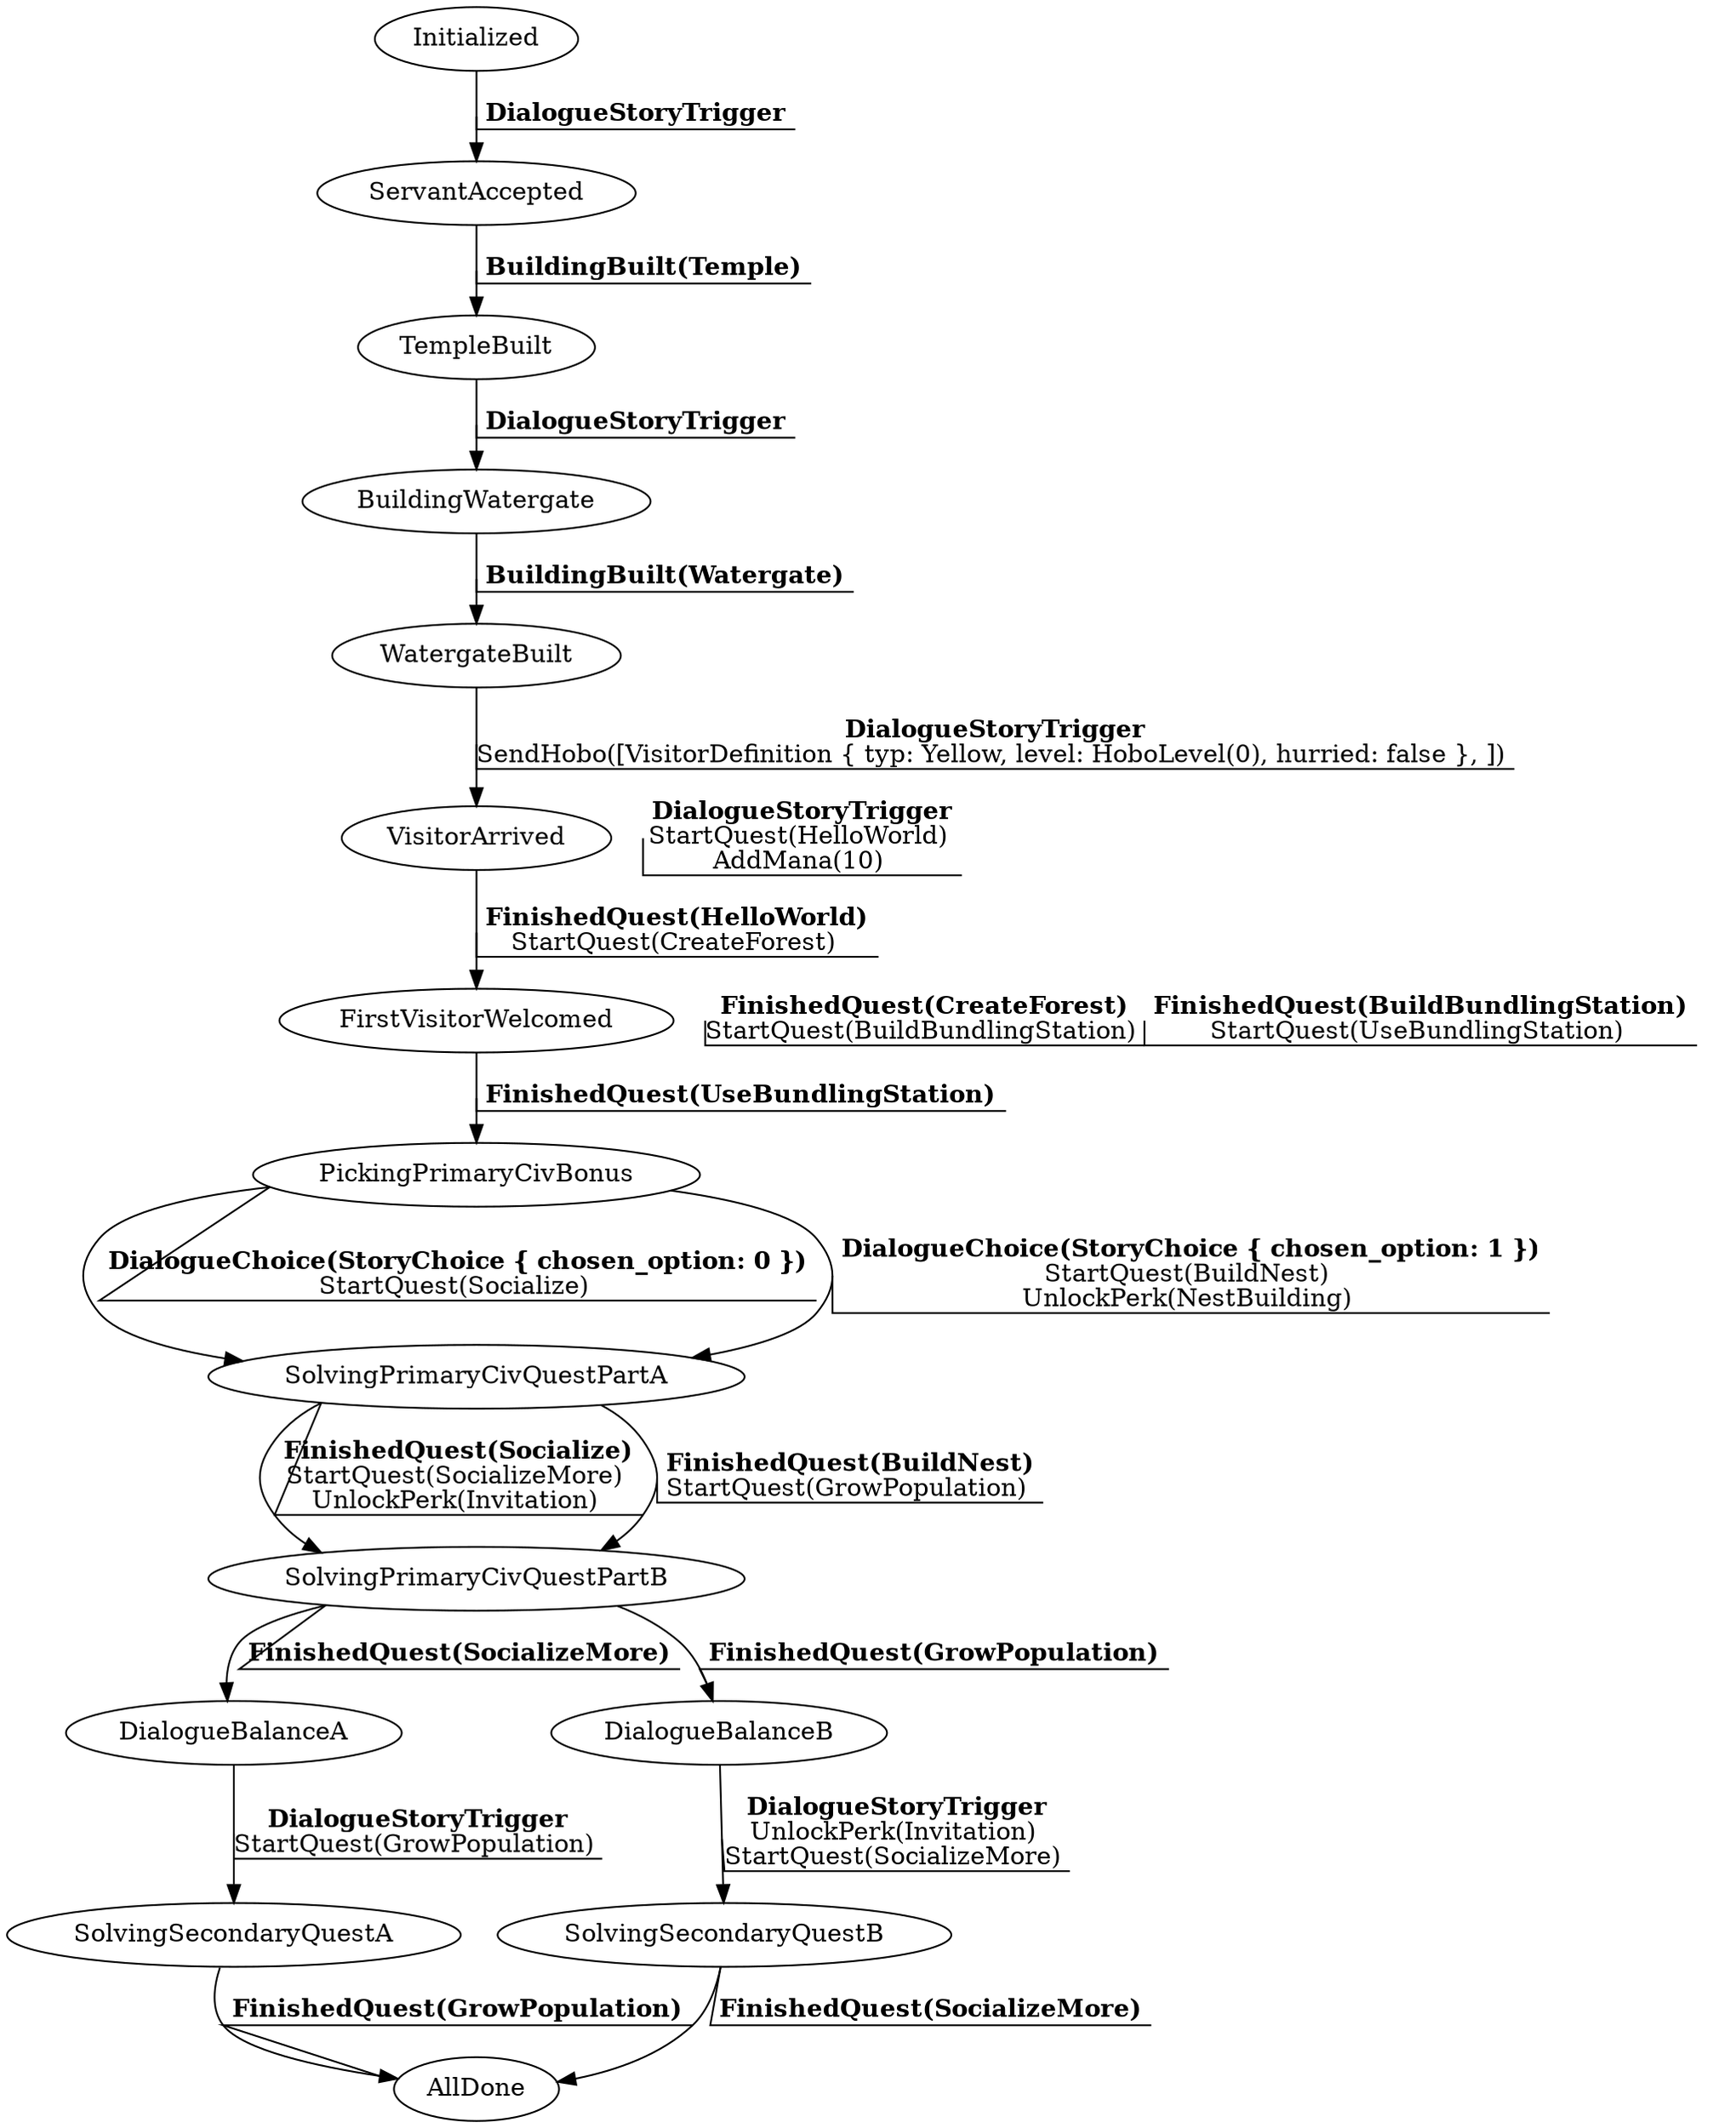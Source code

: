 digraph MyGraph {
graph [outputorder=edgesfirst];
Initialized [label="Initialized"]
ServantAccepted [label="ServantAccepted"]
TempleBuilt [label="TempleBuilt"]
BuildingWatergate [label="BuildingWatergate"]
WatergateBuilt [label="WatergateBuilt"]
VisitorArrived [label="VisitorArrived"]
FirstVisitorWelcomed [label="FirstVisitorWelcomed"]
PickingPrimaryCivBonus [label="PickingPrimaryCivBonus"]
SolvingPrimaryCivQuestPartA [label="SolvingPrimaryCivQuestPartA"]
SolvingPrimaryCivQuestPartB [label="SolvingPrimaryCivQuestPartB"]
DialogueBalanceA [label="DialogueBalanceA"]
DialogueBalanceB [label="DialogueBalanceB"]
SolvingSecondaryQuestA [label="SolvingSecondaryQuestA"]
SolvingSecondaryQuestB [label="SolvingSecondaryQuestB"]
AllDone [label="AllDone"]
Initialized -> ServantAccepted [decorate=true, color=black, label=< <B>DialogueStoryTrigger</B> >]
ServantAccepted -> TempleBuilt [decorate=true, color=black, label=< <B>BuildingBuilt(Temple)</B> >]
TempleBuilt -> BuildingWatergate [decorate=true, color=black, label=< <B>DialogueStoryTrigger</B> >]
BuildingWatergate -> WatergateBuilt [decorate=true, color=black, label=< <B>BuildingBuilt(Watergate)</B> >]
WatergateBuilt -> VisitorArrived [decorate=true, color=black, label=< <B>DialogueStoryTrigger</B> <br/>SendHobo([VisitorDefinition { typ: Yellow, level: HoboLevel(0), hurried: false }, ]) >]
VisitorArrived -> VisitorArrived [decorate=true, color=invis, label=< <B>DialogueStoryTrigger</B> <br/>StartQuest(HelloWorld) <br/>AddMana(10) >]
VisitorArrived -> FirstVisitorWelcomed [decorate=true, color=black, label=< <B>FinishedQuest(HelloWorld)</B> <br/>StartQuest(CreateForest) >]
FirstVisitorWelcomed -> FirstVisitorWelcomed [decorate=true, color=invis, label=< <B>FinishedQuest(CreateForest)</B> <br/>StartQuest(BuildBundlingStation) >]
FirstVisitorWelcomed -> FirstVisitorWelcomed [decorate=true, color=invis, label=< <B>FinishedQuest(BuildBundlingStation)</B> <br/>StartQuest(UseBundlingStation) >]
FirstVisitorWelcomed -> PickingPrimaryCivBonus [decorate=true, color=black, label=< <B>FinishedQuest(UseBundlingStation)</B> >]
PickingPrimaryCivBonus -> SolvingPrimaryCivQuestPartA [decorate=true, color=black, label=< <B>DialogueChoice(StoryChoice { chosen_option: 0 })</B> <br/>StartQuest(Socialize) >]
PickingPrimaryCivBonus -> SolvingPrimaryCivQuestPartA [decorate=true, color=black, label=< <B>DialogueChoice(StoryChoice { chosen_option: 1 })</B> <br/>StartQuest(BuildNest) <br/>UnlockPerk(NestBuilding) >]
SolvingPrimaryCivQuestPartA -> SolvingPrimaryCivQuestPartB [decorate=true, color=black, label=< <B>FinishedQuest(Socialize)</B> <br/>StartQuest(SocializeMore) <br/>UnlockPerk(Invitation) >]
SolvingPrimaryCivQuestPartA -> SolvingPrimaryCivQuestPartB [decorate=true, color=black, label=< <B>FinishedQuest(BuildNest)</B> <br/>StartQuest(GrowPopulation) >]
SolvingPrimaryCivQuestPartB -> DialogueBalanceA [decorate=true, color=black, label=< <B>FinishedQuest(SocializeMore)</B> >]
SolvingPrimaryCivQuestPartB -> DialogueBalanceB [decorate=true, color=black, label=< <B>FinishedQuest(GrowPopulation)</B> >]
DialogueBalanceA -> SolvingSecondaryQuestA [decorate=true, color=black, label=< <B>DialogueStoryTrigger</B> <br/>StartQuest(GrowPopulation) >]
DialogueBalanceB -> SolvingSecondaryQuestB [decorate=true, color=black, label=< <B>DialogueStoryTrigger</B> <br/>UnlockPerk(Invitation) <br/>StartQuest(SocializeMore) >]
SolvingSecondaryQuestA -> AllDone [decorate=true, color=black, label=< <B>FinishedQuest(GrowPopulation)</B> >]
SolvingSecondaryQuestB -> AllDone [decorate=true, color=black, label=< <B>FinishedQuest(SocializeMore)</B> >]
}
